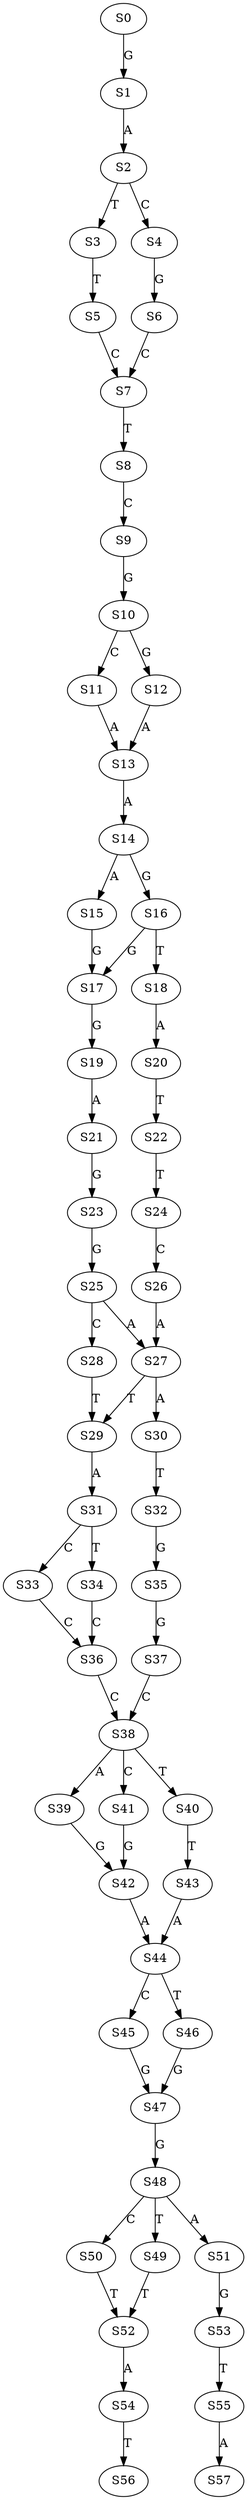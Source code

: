 strict digraph  {
	S0 -> S1 [ label = G ];
	S1 -> S2 [ label = A ];
	S2 -> S3 [ label = T ];
	S2 -> S4 [ label = C ];
	S3 -> S5 [ label = T ];
	S4 -> S6 [ label = G ];
	S5 -> S7 [ label = C ];
	S6 -> S7 [ label = C ];
	S7 -> S8 [ label = T ];
	S8 -> S9 [ label = C ];
	S9 -> S10 [ label = G ];
	S10 -> S11 [ label = C ];
	S10 -> S12 [ label = G ];
	S11 -> S13 [ label = A ];
	S12 -> S13 [ label = A ];
	S13 -> S14 [ label = A ];
	S14 -> S15 [ label = A ];
	S14 -> S16 [ label = G ];
	S15 -> S17 [ label = G ];
	S16 -> S17 [ label = G ];
	S16 -> S18 [ label = T ];
	S17 -> S19 [ label = G ];
	S18 -> S20 [ label = A ];
	S19 -> S21 [ label = A ];
	S20 -> S22 [ label = T ];
	S21 -> S23 [ label = G ];
	S22 -> S24 [ label = T ];
	S23 -> S25 [ label = G ];
	S24 -> S26 [ label = C ];
	S25 -> S27 [ label = A ];
	S25 -> S28 [ label = C ];
	S26 -> S27 [ label = A ];
	S27 -> S29 [ label = T ];
	S27 -> S30 [ label = A ];
	S28 -> S29 [ label = T ];
	S29 -> S31 [ label = A ];
	S30 -> S32 [ label = T ];
	S31 -> S33 [ label = C ];
	S31 -> S34 [ label = T ];
	S32 -> S35 [ label = G ];
	S33 -> S36 [ label = C ];
	S34 -> S36 [ label = C ];
	S35 -> S37 [ label = G ];
	S36 -> S38 [ label = C ];
	S37 -> S38 [ label = C ];
	S38 -> S39 [ label = A ];
	S38 -> S40 [ label = T ];
	S38 -> S41 [ label = C ];
	S39 -> S42 [ label = G ];
	S40 -> S43 [ label = T ];
	S41 -> S42 [ label = G ];
	S42 -> S44 [ label = A ];
	S43 -> S44 [ label = A ];
	S44 -> S45 [ label = C ];
	S44 -> S46 [ label = T ];
	S45 -> S47 [ label = G ];
	S46 -> S47 [ label = G ];
	S47 -> S48 [ label = G ];
	S48 -> S49 [ label = T ];
	S48 -> S50 [ label = C ];
	S48 -> S51 [ label = A ];
	S49 -> S52 [ label = T ];
	S50 -> S52 [ label = T ];
	S51 -> S53 [ label = G ];
	S52 -> S54 [ label = A ];
	S53 -> S55 [ label = T ];
	S54 -> S56 [ label = T ];
	S55 -> S57 [ label = A ];
}
